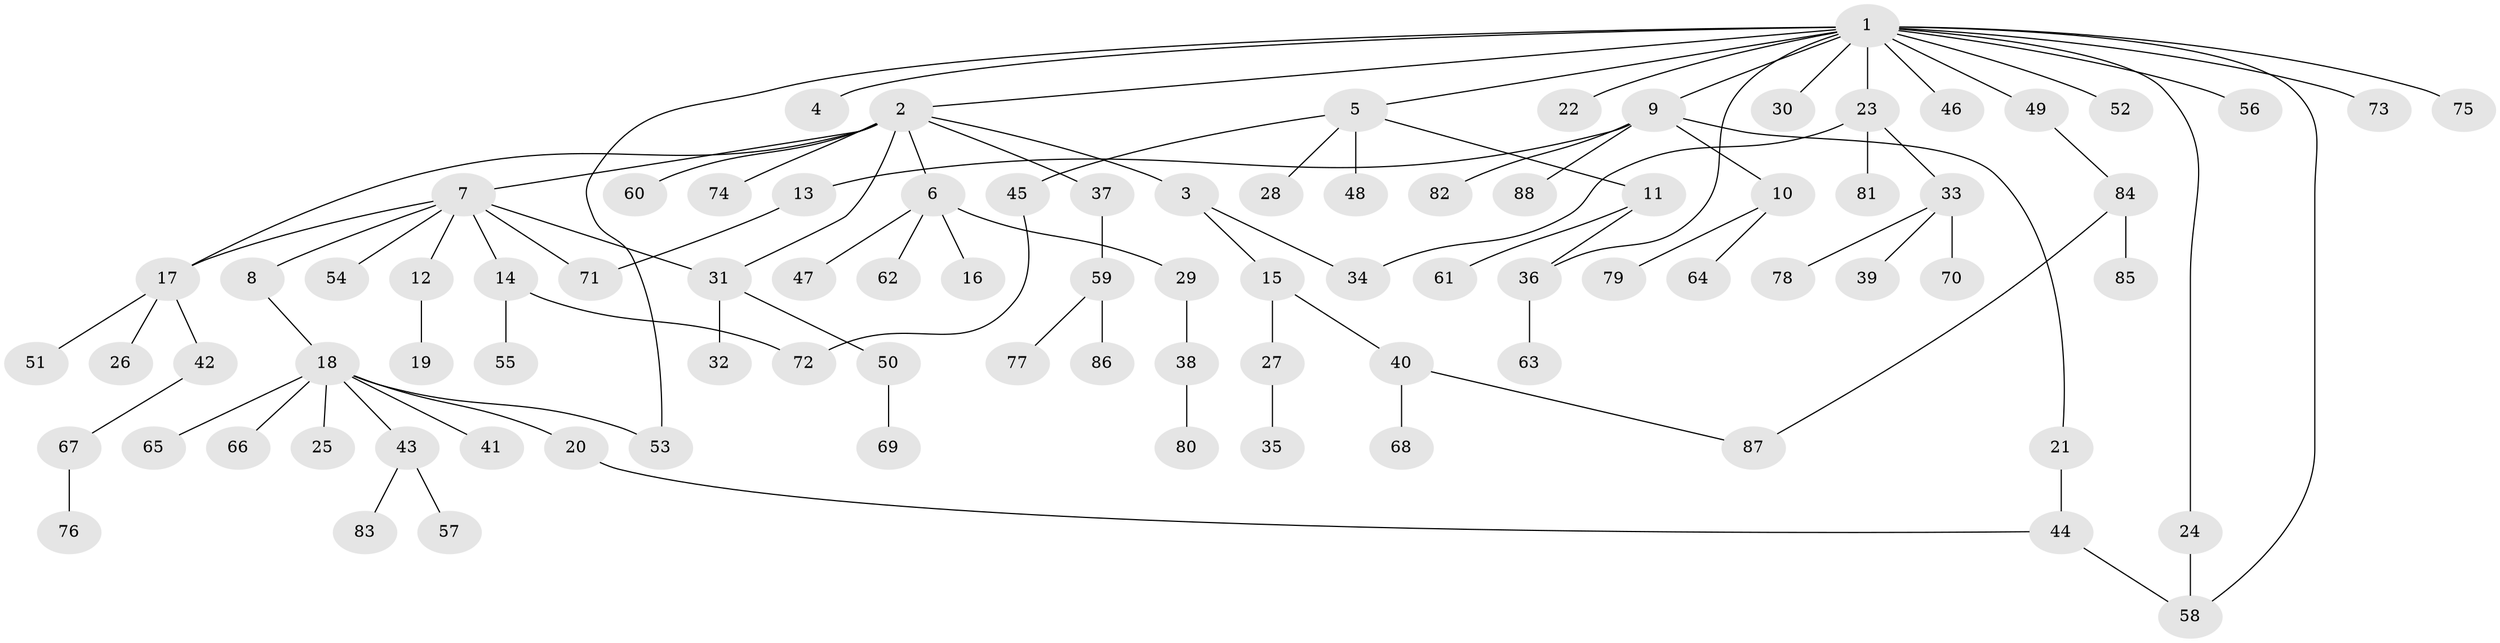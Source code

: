 // Generated by graph-tools (version 1.1) at 2025/01/03/09/25 03:01:52]
// undirected, 88 vertices, 98 edges
graph export_dot {
graph [start="1"]
  node [color=gray90,style=filled];
  1;
  2;
  3;
  4;
  5;
  6;
  7;
  8;
  9;
  10;
  11;
  12;
  13;
  14;
  15;
  16;
  17;
  18;
  19;
  20;
  21;
  22;
  23;
  24;
  25;
  26;
  27;
  28;
  29;
  30;
  31;
  32;
  33;
  34;
  35;
  36;
  37;
  38;
  39;
  40;
  41;
  42;
  43;
  44;
  45;
  46;
  47;
  48;
  49;
  50;
  51;
  52;
  53;
  54;
  55;
  56;
  57;
  58;
  59;
  60;
  61;
  62;
  63;
  64;
  65;
  66;
  67;
  68;
  69;
  70;
  71;
  72;
  73;
  74;
  75;
  76;
  77;
  78;
  79;
  80;
  81;
  82;
  83;
  84;
  85;
  86;
  87;
  88;
  1 -- 2;
  1 -- 4;
  1 -- 5;
  1 -- 9;
  1 -- 22;
  1 -- 23;
  1 -- 24;
  1 -- 30;
  1 -- 36;
  1 -- 46;
  1 -- 49;
  1 -- 52;
  1 -- 53;
  1 -- 56;
  1 -- 58;
  1 -- 73;
  1 -- 75;
  2 -- 3;
  2 -- 6;
  2 -- 7;
  2 -- 17;
  2 -- 31;
  2 -- 37;
  2 -- 60;
  2 -- 74;
  3 -- 15;
  3 -- 34;
  5 -- 11;
  5 -- 28;
  5 -- 45;
  5 -- 48;
  6 -- 16;
  6 -- 29;
  6 -- 47;
  6 -- 62;
  7 -- 8;
  7 -- 12;
  7 -- 14;
  7 -- 17;
  7 -- 31;
  7 -- 54;
  7 -- 71;
  8 -- 18;
  9 -- 10;
  9 -- 13;
  9 -- 21;
  9 -- 82;
  9 -- 88;
  10 -- 64;
  10 -- 79;
  11 -- 36;
  11 -- 61;
  12 -- 19;
  13 -- 71;
  14 -- 55;
  14 -- 72;
  15 -- 27;
  15 -- 40;
  17 -- 26;
  17 -- 42;
  17 -- 51;
  18 -- 20;
  18 -- 25;
  18 -- 41;
  18 -- 43;
  18 -- 53;
  18 -- 65;
  18 -- 66;
  20 -- 44;
  21 -- 44;
  23 -- 33;
  23 -- 34;
  23 -- 81;
  24 -- 58;
  27 -- 35;
  29 -- 38;
  31 -- 32;
  31 -- 50;
  33 -- 39;
  33 -- 70;
  33 -- 78;
  36 -- 63;
  37 -- 59;
  38 -- 80;
  40 -- 68;
  40 -- 87;
  42 -- 67;
  43 -- 57;
  43 -- 83;
  44 -- 58;
  45 -- 72;
  49 -- 84;
  50 -- 69;
  59 -- 77;
  59 -- 86;
  67 -- 76;
  84 -- 85;
  84 -- 87;
}
